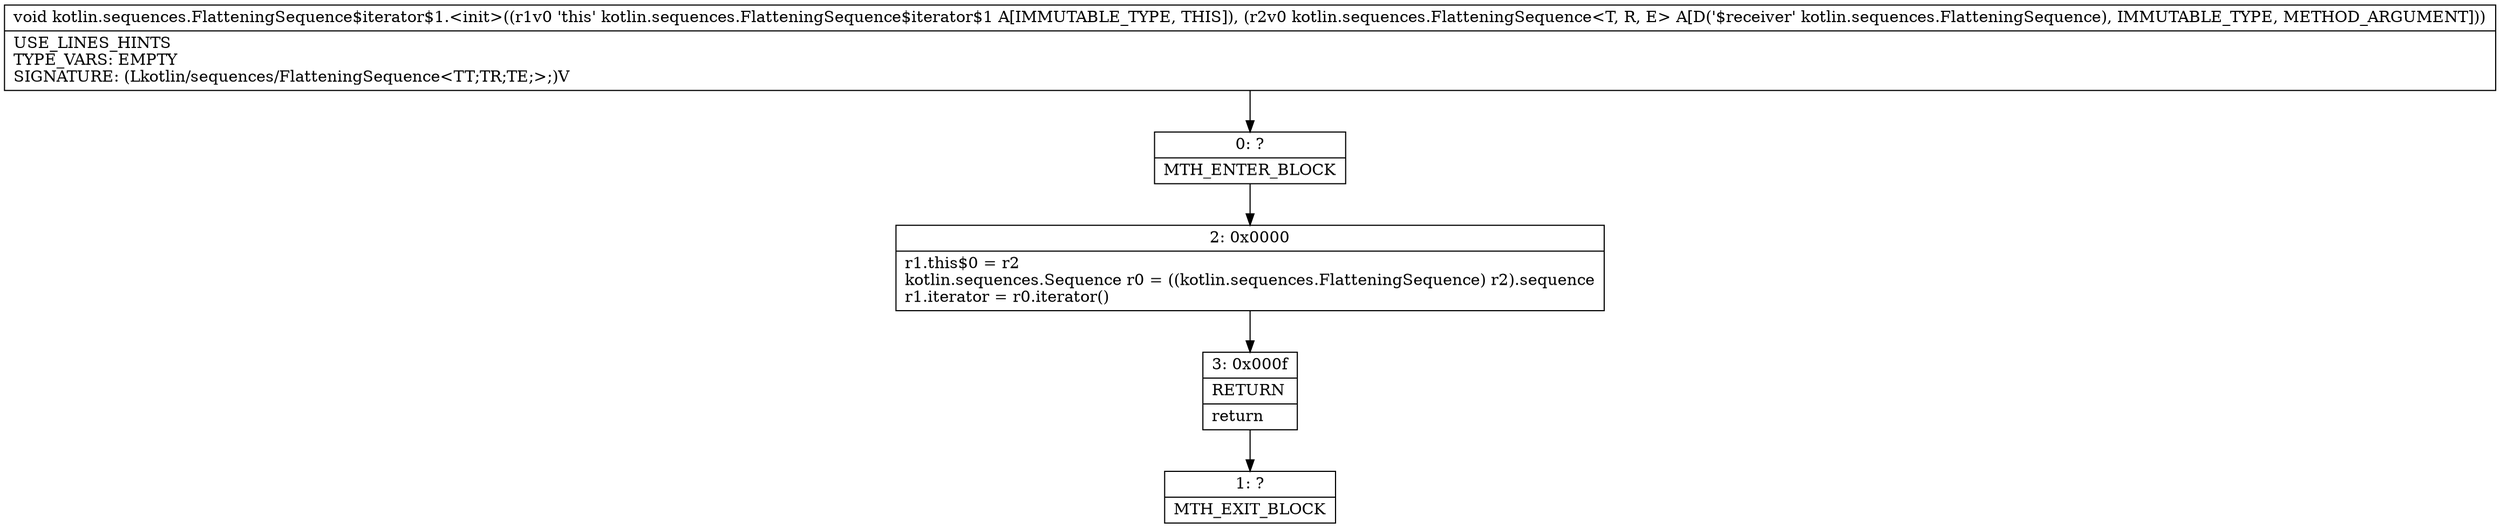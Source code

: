 digraph "CFG forkotlin.sequences.FlatteningSequence$iterator$1.\<init\>(Lkotlin\/sequences\/FlatteningSequence;)V" {
Node_0 [shape=record,label="{0\:\ ?|MTH_ENTER_BLOCK\l}"];
Node_2 [shape=record,label="{2\:\ 0x0000|r1.this$0 = r2\lkotlin.sequences.Sequence r0 = ((kotlin.sequences.FlatteningSequence) r2).sequence\lr1.iterator = r0.iterator()\l}"];
Node_3 [shape=record,label="{3\:\ 0x000f|RETURN\l|return\l}"];
Node_1 [shape=record,label="{1\:\ ?|MTH_EXIT_BLOCK\l}"];
MethodNode[shape=record,label="{void kotlin.sequences.FlatteningSequence$iterator$1.\<init\>((r1v0 'this' kotlin.sequences.FlatteningSequence$iterator$1 A[IMMUTABLE_TYPE, THIS]), (r2v0 kotlin.sequences.FlatteningSequence\<T, R, E\> A[D('$receiver' kotlin.sequences.FlatteningSequence), IMMUTABLE_TYPE, METHOD_ARGUMENT]))  | USE_LINES_HINTS\lTYPE_VARS: EMPTY\lSIGNATURE: (Lkotlin\/sequences\/FlatteningSequence\<TT;TR;TE;\>;)V\l}"];
MethodNode -> Node_0;Node_0 -> Node_2;
Node_2 -> Node_3;
Node_3 -> Node_1;
}

